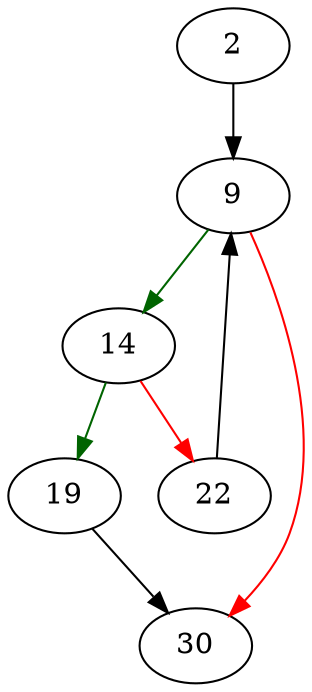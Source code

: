 strict digraph "findNextHostParameter" {
	// Node definitions.
	2 [entry=true];
	9;
	14;
	30;
	19;
	22;

	// Edge definitions.
	2 -> 9;
	9 -> 14 [
		color=darkgreen
		cond=true
	];
	9 -> 30 [
		color=red
		cond=false
	];
	14 -> 19 [
		color=darkgreen
		cond=true
	];
	14 -> 22 [
		color=red
		cond=false
	];
	19 -> 30;
	22 -> 9;
}